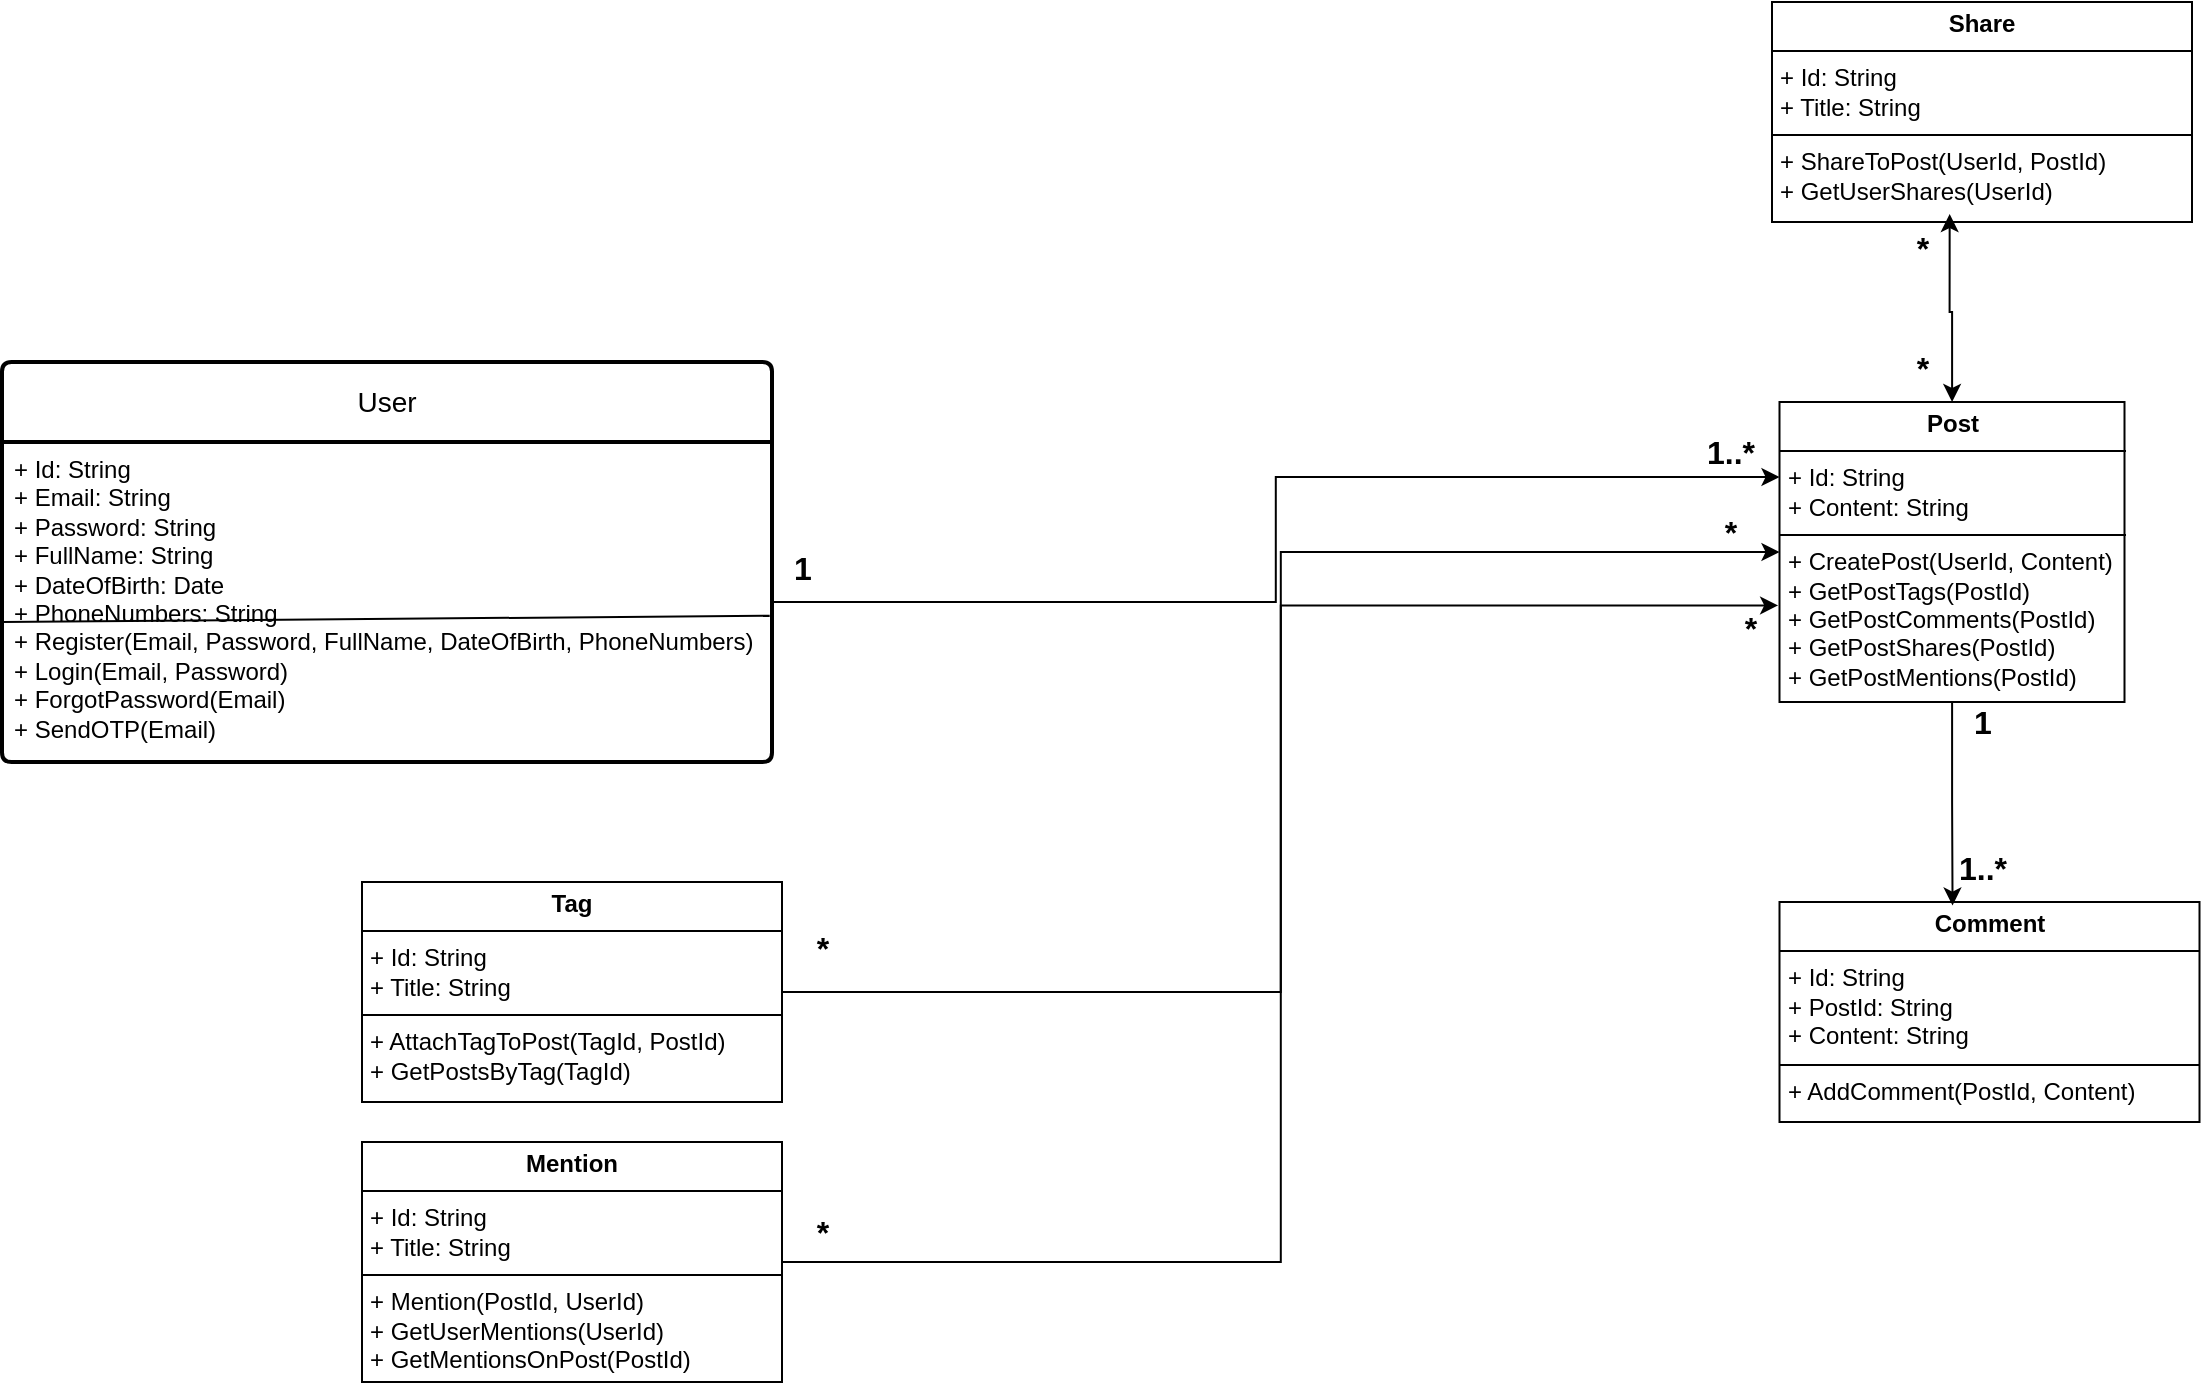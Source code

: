 <mxfile version="26.0.9">
  <diagram id="C5RBs43oDa-KdzZeNtuy" name="Page-1">
    <mxGraphModel dx="3585" dy="3277" grid="1" gridSize="10" guides="1" tooltips="1" connect="1" arrows="1" fold="1" page="1" pageScale="1" pageWidth="827" pageHeight="1169" math="0" shadow="0">
      <root>
        <mxCell id="WIyWlLk6GJQsqaUBKTNV-0" />
        <mxCell id="WIyWlLk6GJQsqaUBKTNV-1" parent="WIyWlLk6GJQsqaUBKTNV-0" />
        <mxCell id="i7whIK8ubOqiqwv1EeUy-0" value="User" style="swimlane;childLayout=stackLayout;horizontal=1;startSize=40;horizontalStack=0;rounded=1;fontSize=14;fontStyle=0;strokeWidth=2;resizeParent=0;resizeLast=1;shadow=0;dashed=0;align=center;arcSize=4;whiteSpace=wrap;html=1;" vertex="1" parent="WIyWlLk6GJQsqaUBKTNV-1">
          <mxGeometry x="310" y="-750" width="385" height="200" as="geometry" />
        </mxCell>
        <mxCell id="i7whIK8ubOqiqwv1EeUy-1" value="+ Id: String&amp;nbsp;&lt;div&gt;+ Email: String&lt;/div&gt;&lt;div&gt;+ Password: String&lt;/div&gt;&lt;div&gt;+ FullName: String&lt;br&gt;+ DateOfBirth: Date&lt;br&gt;+ PhoneNumbers: String&lt;br&gt;&lt;div&gt;&lt;span style=&quot;background-color: transparent; color: light-dark(rgb(0, 0, 0), rgb(255, 255, 255));&quot;&gt;+ Register(Email, Password, FullName, DateOfBirth, PhoneNumbers)&lt;br&gt;&lt;/span&gt;+ Login(Email, Password)&lt;/div&gt;&lt;div&gt;+ ForgotPassword(Email)&lt;/div&gt;&lt;div&gt;+ SendOTP(Email)&lt;/div&gt;&lt;div&gt;&lt;br&gt;&lt;br&gt;&lt;/div&gt;&lt;/div&gt;" style="align=left;strokeColor=none;fillColor=none;spacingLeft=4;fontSize=12;verticalAlign=top;resizable=0;rotatable=0;part=1;html=1;" vertex="1" parent="i7whIK8ubOqiqwv1EeUy-0">
          <mxGeometry y="40" width="385" height="160" as="geometry" />
        </mxCell>
        <mxCell id="i7whIK8ubOqiqwv1EeUy-2" value="" style="endArrow=none;html=1;rounded=0;entryX=0.997;entryY=0.543;entryDx=0;entryDy=0;entryPerimeter=0;" edge="1" parent="i7whIK8ubOqiqwv1EeUy-0" target="i7whIK8ubOqiqwv1EeUy-1">
          <mxGeometry relative="1" as="geometry">
            <mxPoint y="130" as="sourcePoint" />
            <mxPoint x="160" y="130" as="targetPoint" />
          </mxGeometry>
        </mxCell>
        <mxCell id="i7whIK8ubOqiqwv1EeUy-3" value="&lt;p style=&quot;margin:0px;margin-top:4px;text-align:center;&quot;&gt;&lt;b&gt;Post&lt;/b&gt;&lt;/p&gt;&lt;hr size=&quot;1&quot; style=&quot;border-style:solid;&quot;&gt;&lt;p style=&quot;margin:0px;margin-left:4px;&quot;&gt;+ Id: String&lt;/p&gt;&lt;p style=&quot;margin:0px;margin-left:4px;&quot;&gt;+ Content: String&lt;/p&gt;&lt;hr size=&quot;1&quot; style=&quot;border-style:solid;&quot;&gt;&lt;p style=&quot;margin:0px;margin-left:4px;&quot;&gt;+ CreatePost(UserId, Content)&lt;br&gt;+ GetPostTags(PostId)&lt;br&gt;+ GetPostComments(PostId)&lt;/p&gt;&lt;p style=&quot;margin:0px;margin-left:4px;&quot;&gt;+ GetPostShares(PostId)&lt;/p&gt;&lt;p style=&quot;margin:0px;margin-left:4px;&quot;&gt;+ GetPostMentions(PostId)&lt;/p&gt;" style="verticalAlign=top;align=left;overflow=fill;html=1;whiteSpace=wrap;" vertex="1" parent="WIyWlLk6GJQsqaUBKTNV-1">
          <mxGeometry x="1198.75" y="-730" width="172.5" height="150" as="geometry" />
        </mxCell>
        <mxCell id="i7whIK8ubOqiqwv1EeUy-4" value="&lt;p style=&quot;margin:0px;margin-top:4px;text-align:center;&quot;&gt;&lt;b&gt;Comment&lt;/b&gt;&lt;/p&gt;&lt;hr size=&quot;1&quot; style=&quot;border-style:solid;&quot;&gt;&lt;p style=&quot;margin:0px;margin-left:4px;&quot;&gt;+ Id: String&lt;/p&gt;&lt;p style=&quot;margin:0px;margin-left:4px;&quot;&gt;+ PostId: String&lt;/p&gt;&lt;p style=&quot;margin:0px;margin-left:4px;&quot;&gt;+ Content: String&lt;/p&gt;&lt;hr size=&quot;1&quot; style=&quot;border-style:solid;&quot;&gt;&lt;p style=&quot;margin:0px;margin-left:4px;&quot;&gt;+ AddComment(PostId, Content)&lt;/p&gt;" style="verticalAlign=top;align=left;overflow=fill;html=1;whiteSpace=wrap;" vertex="1" parent="WIyWlLk6GJQsqaUBKTNV-1">
          <mxGeometry x="1198.75" y="-480" width="210" height="110" as="geometry" />
        </mxCell>
        <mxCell id="i7whIK8ubOqiqwv1EeUy-5" style="edgeStyle=orthogonalEdgeStyle;rounded=0;orthogonalLoop=1;jettySize=auto;html=1;entryX=0;entryY=0.5;entryDx=0;entryDy=0;" edge="1" parent="WIyWlLk6GJQsqaUBKTNV-1" source="i7whIK8ubOqiqwv1EeUy-6" target="i7whIK8ubOqiqwv1EeUy-3">
          <mxGeometry relative="1" as="geometry" />
        </mxCell>
        <mxCell id="i7whIK8ubOqiqwv1EeUy-6" value="&lt;p style=&quot;margin:0px;margin-top:4px;text-align:center;&quot;&gt;&lt;b&gt;Tag&lt;/b&gt;&lt;/p&gt;&lt;hr size=&quot;1&quot; style=&quot;border-style:solid;&quot;&gt;&lt;p style=&quot;margin:0px;margin-left:4px;&quot;&gt;+ Id: String&lt;/p&gt;&lt;p style=&quot;margin:0px;margin-left:4px;&quot;&gt;+ Title: String&lt;/p&gt;&lt;hr size=&quot;1&quot; style=&quot;border-style:solid;&quot;&gt;&lt;p style=&quot;margin:0px;margin-left:4px;&quot;&gt;+ AttachTagToPost(TagId, PostId)&lt;br&gt;+ GetPostsByTag(TagId)&lt;/p&gt;" style="verticalAlign=top;align=left;overflow=fill;html=1;whiteSpace=wrap;" vertex="1" parent="WIyWlLk6GJQsqaUBKTNV-1">
          <mxGeometry x="490" y="-490" width="210" height="110" as="geometry" />
        </mxCell>
        <mxCell id="i7whIK8ubOqiqwv1EeUy-7" value="&lt;p style=&quot;margin:0px;margin-top:4px;text-align:center;&quot;&gt;&lt;b&gt;Share&lt;/b&gt;&lt;/p&gt;&lt;hr size=&quot;1&quot; style=&quot;border-style:solid;&quot;&gt;&lt;p style=&quot;margin:0px;margin-left:4px;&quot;&gt;+ Id: String&lt;/p&gt;&lt;p style=&quot;margin:0px;margin-left:4px;&quot;&gt;+ Title: String&lt;/p&gt;&lt;hr size=&quot;1&quot; style=&quot;border-style:solid;&quot;&gt;&lt;p style=&quot;margin:0px;margin-left:4px;&quot;&gt;+ ShareToPost(UserId, PostId)&amp;nbsp;&lt;br&gt;+ GetUserShares(UserId)&lt;br&gt;&lt;br&gt;&lt;/p&gt;" style="verticalAlign=top;align=left;overflow=fill;html=1;whiteSpace=wrap;" vertex="1" parent="WIyWlLk6GJQsqaUBKTNV-1">
          <mxGeometry x="1195" y="-930" width="210" height="110" as="geometry" />
        </mxCell>
        <mxCell id="i7whIK8ubOqiqwv1EeUy-8" style="edgeStyle=orthogonalEdgeStyle;rounded=0;orthogonalLoop=1;jettySize=auto;html=1;entryX=-0.004;entryY=0.678;entryDx=0;entryDy=0;entryPerimeter=0;" edge="1" parent="WIyWlLk6GJQsqaUBKTNV-1" source="i7whIK8ubOqiqwv1EeUy-9" target="i7whIK8ubOqiqwv1EeUy-3">
          <mxGeometry relative="1" as="geometry">
            <mxPoint x="1120" y="-550" as="targetPoint" />
          </mxGeometry>
        </mxCell>
        <mxCell id="i7whIK8ubOqiqwv1EeUy-9" value="&lt;p style=&quot;margin:0px;margin-top:4px;text-align:center;&quot;&gt;&lt;b&gt;Mention&lt;/b&gt;&lt;/p&gt;&lt;hr size=&quot;1&quot; style=&quot;border-style:solid;&quot;&gt;&lt;p style=&quot;margin:0px;margin-left:4px;&quot;&gt;+ Id: String&lt;/p&gt;&lt;p style=&quot;margin:0px;margin-left:4px;&quot;&gt;+ Title: String&lt;/p&gt;&lt;hr size=&quot;1&quot; style=&quot;border-style:solid;&quot;&gt;&lt;p style=&quot;margin:0px;margin-left:4px;&quot;&gt;+ Mention(PostId, UserId)&lt;br&gt;+ GetUserMentions(UserId)&lt;br&gt;+ GetMentionsOnPost(PostId)&lt;/p&gt;" style="verticalAlign=top;align=left;overflow=fill;html=1;whiteSpace=wrap;" vertex="1" parent="WIyWlLk6GJQsqaUBKTNV-1">
          <mxGeometry x="490" y="-360" width="210" height="120" as="geometry" />
        </mxCell>
        <mxCell id="i7whIK8ubOqiqwv1EeUy-10" style="edgeStyle=orthogonalEdgeStyle;rounded=0;orthogonalLoop=1;jettySize=auto;html=1;entryX=0;entryY=0.25;entryDx=0;entryDy=0;" edge="1" parent="WIyWlLk6GJQsqaUBKTNV-1" source="i7whIK8ubOqiqwv1EeUy-1" target="i7whIK8ubOqiqwv1EeUy-3">
          <mxGeometry relative="1" as="geometry">
            <mxPoint x="1180" y="-630" as="targetPoint" />
            <Array as="points" />
          </mxGeometry>
        </mxCell>
        <mxCell id="i7whIK8ubOqiqwv1EeUy-11" value="1..*" style="text;html=1;align=center;verticalAlign=middle;resizable=0;points=[];autosize=1;strokeColor=none;fillColor=none;fontSize=16;fontStyle=1" vertex="1" parent="WIyWlLk6GJQsqaUBKTNV-1">
          <mxGeometry x="1148.75" y="-720" width="50" height="30" as="geometry" />
        </mxCell>
        <mxCell id="i7whIK8ubOqiqwv1EeUy-12" value="1" style="text;html=1;align=center;verticalAlign=middle;resizable=0;points=[];autosize=1;strokeColor=none;fillColor=none;fontSize=16;fontStyle=1" vertex="1" parent="WIyWlLk6GJQsqaUBKTNV-1">
          <mxGeometry x="695" y="-662" width="30" height="30" as="geometry" />
        </mxCell>
        <mxCell id="i7whIK8ubOqiqwv1EeUy-13" style="edgeStyle=orthogonalEdgeStyle;rounded=0;orthogonalLoop=1;jettySize=auto;html=1;entryX=0.412;entryY=0.016;entryDx=0;entryDy=0;entryPerimeter=0;" edge="1" parent="WIyWlLk6GJQsqaUBKTNV-1" source="i7whIK8ubOqiqwv1EeUy-3" target="i7whIK8ubOqiqwv1EeUy-4">
          <mxGeometry relative="1" as="geometry" />
        </mxCell>
        <mxCell id="i7whIK8ubOqiqwv1EeUy-14" value="1&lt;div&gt;&lt;br&gt;&lt;/div&gt;" style="text;html=1;align=center;verticalAlign=middle;resizable=0;points=[];autosize=1;strokeColor=none;fillColor=none;fontSize=16;fontStyle=1" vertex="1" parent="WIyWlLk6GJQsqaUBKTNV-1">
          <mxGeometry x="1285" y="-585" width="30" height="50" as="geometry" />
        </mxCell>
        <mxCell id="i7whIK8ubOqiqwv1EeUy-15" value="1..*" style="text;html=1;align=center;verticalAlign=middle;resizable=0;points=[];autosize=1;strokeColor=none;fillColor=none;fontSize=16;fontStyle=1" vertex="1" parent="WIyWlLk6GJQsqaUBKTNV-1">
          <mxGeometry x="1275" y="-512" width="50" height="30" as="geometry" />
        </mxCell>
        <mxCell id="i7whIK8ubOqiqwv1EeUy-16" style="edgeStyle=orthogonalEdgeStyle;rounded=0;orthogonalLoop=1;jettySize=auto;html=1;entryX=0.423;entryY=0.964;entryDx=0;entryDy=0;entryPerimeter=0;endArrow=classic;endFill=1;startArrow=classic;startFill=1;" edge="1" parent="WIyWlLk6GJQsqaUBKTNV-1" source="i7whIK8ubOqiqwv1EeUy-3" target="i7whIK8ubOqiqwv1EeUy-7">
          <mxGeometry relative="1" as="geometry" />
        </mxCell>
        <mxCell id="i7whIK8ubOqiqwv1EeUy-17" value="*" style="text;html=1;align=center;verticalAlign=middle;resizable=0;points=[];autosize=1;strokeColor=none;fillColor=none;fontSize=16;fontStyle=1" vertex="1" parent="WIyWlLk6GJQsqaUBKTNV-1">
          <mxGeometry x="1255" y="-822" width="30" height="30" as="geometry" />
        </mxCell>
        <mxCell id="i7whIK8ubOqiqwv1EeUy-18" value="*" style="text;html=1;align=center;verticalAlign=middle;resizable=0;points=[];autosize=1;strokeColor=none;fillColor=none;fontSize=16;fontStyle=1" vertex="1" parent="WIyWlLk6GJQsqaUBKTNV-1">
          <mxGeometry x="1255" y="-762" width="30" height="30" as="geometry" />
        </mxCell>
        <mxCell id="i7whIK8ubOqiqwv1EeUy-19" value="*" style="text;html=1;align=center;verticalAlign=middle;resizable=0;points=[];autosize=1;strokeColor=none;fillColor=none;strokeWidth=1;fontSize=16;fontStyle=1" vertex="1" parent="WIyWlLk6GJQsqaUBKTNV-1">
          <mxGeometry x="705" y="-472" width="30" height="30" as="geometry" />
        </mxCell>
        <mxCell id="i7whIK8ubOqiqwv1EeUy-20" value="*" style="text;html=1;align=center;verticalAlign=middle;resizable=0;points=[];autosize=1;strokeColor=none;fillColor=none;fontSize=16;fontStyle=1" vertex="1" parent="WIyWlLk6GJQsqaUBKTNV-1">
          <mxGeometry x="1158.75" y="-680" width="30" height="30" as="geometry" />
        </mxCell>
        <mxCell id="i7whIK8ubOqiqwv1EeUy-21" value="*" style="text;html=1;align=center;verticalAlign=middle;resizable=0;points=[];autosize=1;strokeColor=none;fillColor=none;fontSize=16;fontStyle=1" vertex="1" parent="WIyWlLk6GJQsqaUBKTNV-1">
          <mxGeometry x="1168.75" y="-632" width="30" height="30" as="geometry" />
        </mxCell>
        <mxCell id="i7whIK8ubOqiqwv1EeUy-22" value="*" style="text;html=1;align=center;verticalAlign=middle;resizable=0;points=[];autosize=1;strokeColor=none;fillColor=none;strokeWidth=1;fontSize=16;fontStyle=1" vertex="1" parent="WIyWlLk6GJQsqaUBKTNV-1">
          <mxGeometry x="705" y="-330" width="30" height="30" as="geometry" />
        </mxCell>
      </root>
    </mxGraphModel>
  </diagram>
</mxfile>
